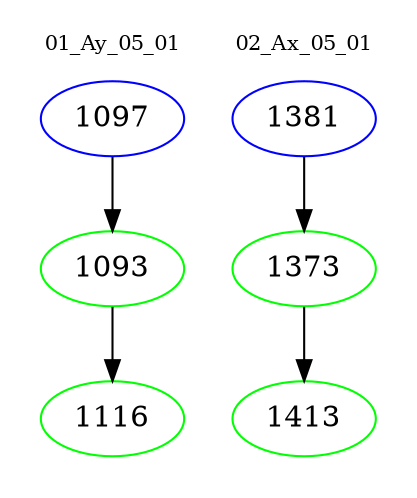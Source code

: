 digraph{
subgraph cluster_0 {
color = white
label = "01_Ay_05_01";
fontsize=10;
T0_1097 [label="1097", color="blue"]
T0_1097 -> T0_1093 [color="black"]
T0_1093 [label="1093", color="green"]
T0_1093 -> T0_1116 [color="black"]
T0_1116 [label="1116", color="green"]
}
subgraph cluster_1 {
color = white
label = "02_Ax_05_01";
fontsize=10;
T1_1381 [label="1381", color="blue"]
T1_1381 -> T1_1373 [color="black"]
T1_1373 [label="1373", color="green"]
T1_1373 -> T1_1413 [color="black"]
T1_1413 [label="1413", color="green"]
}
}
